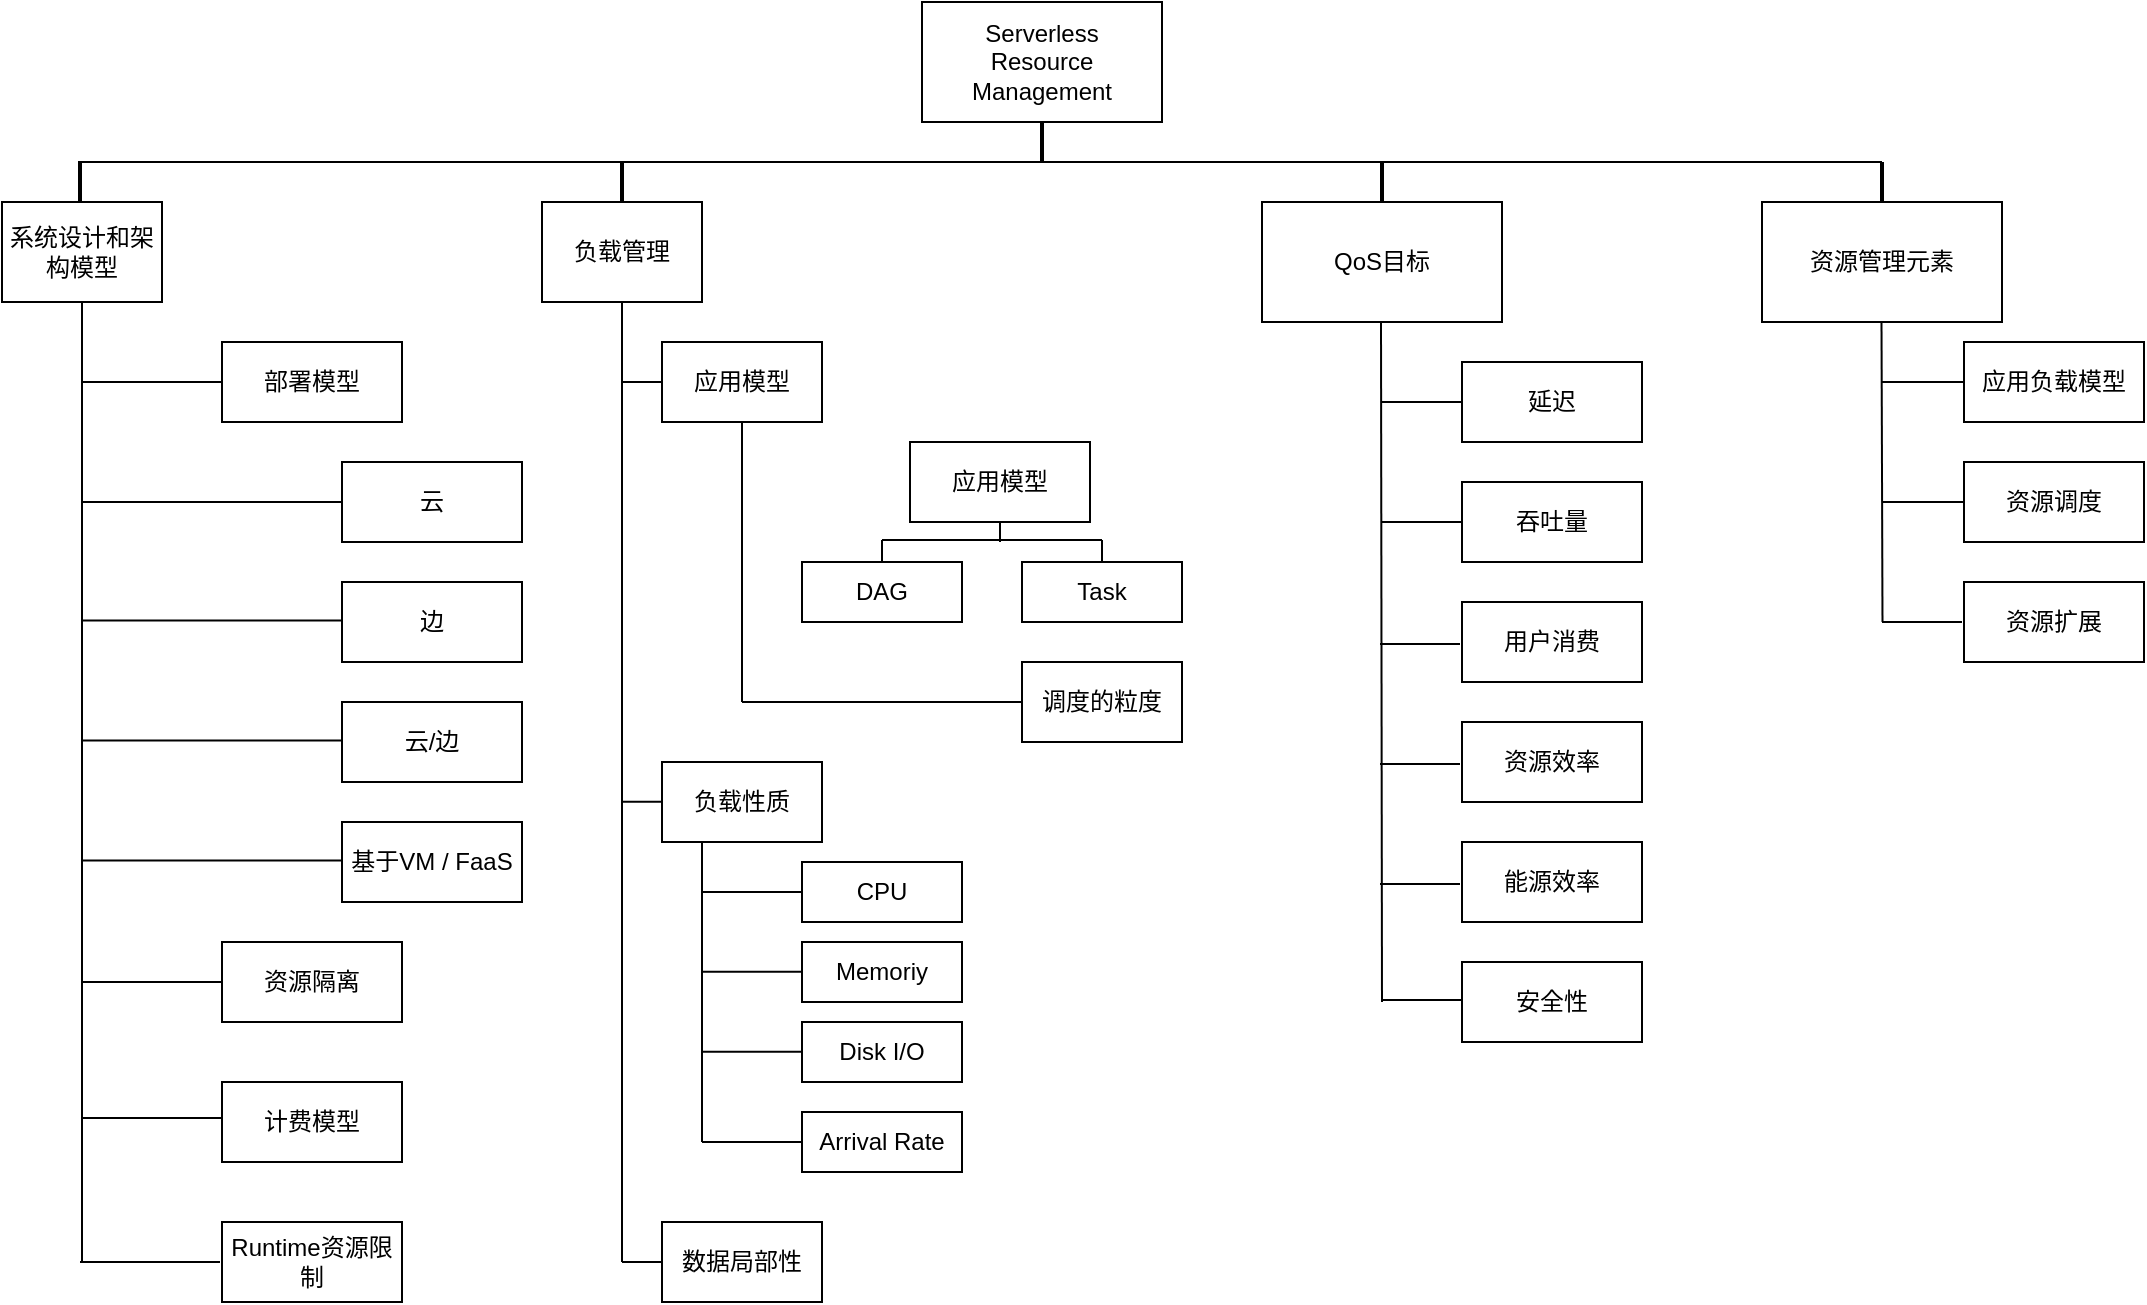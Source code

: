 <mxfile version="21.0.6" type="github" pages="6">
  <diagram id="237nUi8adW-Wz0Dd_PG6" name="第 1 页">
    <mxGraphModel dx="2261" dy="764" grid="1" gridSize="10" guides="1" tooltips="1" connect="1" arrows="1" fold="1" page="1" pageScale="1" pageWidth="827" pageHeight="1169" math="0" shadow="0">
      <root>
        <mxCell id="0" />
        <mxCell id="1" parent="0" />
        <mxCell id="MYEUlOmizWU3UoJsxoME-9" style="edgeStyle=orthogonalEdgeStyle;rounded=0;orthogonalLoop=1;jettySize=auto;html=1;exitX=0.5;exitY=1;exitDx=0;exitDy=0;" parent="1" source="MYEUlOmizWU3UoJsxoME-2" edge="1">
          <mxGeometry relative="1" as="geometry">
            <mxPoint x="390.0" y="660.0" as="targetPoint" />
          </mxGeometry>
        </mxCell>
        <mxCell id="MYEUlOmizWU3UoJsxoME-2" value="Serverless&lt;br&gt;Resource&lt;br&gt;Management" style="rounded=0;whiteSpace=wrap;html=1;" parent="1" vertex="1">
          <mxGeometry x="330" y="610" width="120" height="60" as="geometry" />
        </mxCell>
        <mxCell id="MYEUlOmizWU3UoJsxoME-25" style="edgeStyle=orthogonalEdgeStyle;rounded=0;orthogonalLoop=1;jettySize=auto;html=1;entryX=0;entryY=0.5;entryDx=0;entryDy=0;strokeWidth=1;endArrow=none;endFill=0;" parent="1" source="MYEUlOmizWU3UoJsxoME-3" target="MYEUlOmizWU3UoJsxoME-17" edge="1">
          <mxGeometry relative="1" as="geometry">
            <Array as="points">
              <mxPoint x="-90" y="800" />
            </Array>
          </mxGeometry>
        </mxCell>
        <mxCell id="MYEUlOmizWU3UoJsxoME-3" value="系统设计和架构模型" style="rounded=0;whiteSpace=wrap;html=1;" parent="1" vertex="1">
          <mxGeometry x="-130" y="710" width="80" height="50" as="geometry" />
        </mxCell>
        <mxCell id="MYEUlOmizWU3UoJsxoME-4" value="负载管理" style="rounded=0;whiteSpace=wrap;html=1;" parent="1" vertex="1">
          <mxGeometry x="140" y="710" width="80" height="50" as="geometry" />
        </mxCell>
        <mxCell id="MYEUlOmizWU3UoJsxoME-5" value="QoS目标" style="rounded=0;whiteSpace=wrap;html=1;" parent="1" vertex="1">
          <mxGeometry x="500" y="710" width="120" height="60" as="geometry" />
        </mxCell>
        <mxCell id="MYEUlOmizWU3UoJsxoME-6" value="资源管理元素" style="rounded=0;whiteSpace=wrap;html=1;" parent="1" vertex="1">
          <mxGeometry x="750" y="710" width="120" height="60" as="geometry" />
        </mxCell>
        <mxCell id="MYEUlOmizWU3UoJsxoME-7" value="" style="endArrow=none;html=1;rounded=0;" parent="1" edge="1">
          <mxGeometry width="50" height="50" relative="1" as="geometry">
            <mxPoint x="-92" y="690" as="sourcePoint" />
            <mxPoint x="810" y="690" as="targetPoint" />
          </mxGeometry>
        </mxCell>
        <mxCell id="MYEUlOmizWU3UoJsxoME-12" value="" style="endArrow=none;html=1;rounded=0;exitX=0.5;exitY=1;exitDx=0;exitDy=0;strokeWidth=2;" parent="1" source="MYEUlOmizWU3UoJsxoME-2" edge="1">
          <mxGeometry width="50" height="50" relative="1" as="geometry">
            <mxPoint x="390" y="500" as="sourcePoint" />
            <mxPoint x="390" y="690" as="targetPoint" />
          </mxGeometry>
        </mxCell>
        <mxCell id="MYEUlOmizWU3UoJsxoME-13" value="" style="endArrow=none;html=1;rounded=0;strokeWidth=2;entryX=0.5;entryY=0;entryDx=0;entryDy=0;" parent="1" edge="1">
          <mxGeometry width="50" height="50" relative="1" as="geometry">
            <mxPoint x="-91" y="690" as="sourcePoint" />
            <mxPoint x="-91" y="710.0" as="targetPoint" />
          </mxGeometry>
        </mxCell>
        <mxCell id="MYEUlOmizWU3UoJsxoME-14" value="" style="endArrow=none;html=1;rounded=0;strokeWidth=2;entryX=0.5;entryY=0;entryDx=0;entryDy=0;" parent="1" target="MYEUlOmizWU3UoJsxoME-4" edge="1">
          <mxGeometry width="50" height="50" relative="1" as="geometry">
            <mxPoint x="180" y="690" as="sourcePoint" />
            <mxPoint x="-79" y="720.0" as="targetPoint" />
          </mxGeometry>
        </mxCell>
        <mxCell id="MYEUlOmizWU3UoJsxoME-15" value="" style="endArrow=none;html=1;rounded=0;strokeWidth=2;entryX=0.5;entryY=0;entryDx=0;entryDy=0;" parent="1" target="MYEUlOmizWU3UoJsxoME-5" edge="1">
          <mxGeometry width="50" height="50" relative="1" as="geometry">
            <mxPoint x="560" y="690" as="sourcePoint" />
            <mxPoint x="190.0" y="720.0" as="targetPoint" />
          </mxGeometry>
        </mxCell>
        <mxCell id="MYEUlOmizWU3UoJsxoME-16" value="" style="endArrow=none;html=1;rounded=0;strokeWidth=2;entryX=0.5;entryY=0;entryDx=0;entryDy=0;" parent="1" target="MYEUlOmizWU3UoJsxoME-6" edge="1">
          <mxGeometry width="50" height="50" relative="1" as="geometry">
            <mxPoint x="810" y="690" as="sourcePoint" />
            <mxPoint x="630.0" y="720.0" as="targetPoint" />
          </mxGeometry>
        </mxCell>
        <mxCell id="MYEUlOmizWU3UoJsxoME-17" value="部署模型" style="rounded=0;whiteSpace=wrap;html=1;" parent="1" vertex="1">
          <mxGeometry x="-20" y="780" width="90" height="40" as="geometry" />
        </mxCell>
        <mxCell id="MYEUlOmizWU3UoJsxoME-18" value="云" style="rounded=0;whiteSpace=wrap;html=1;" parent="1" vertex="1">
          <mxGeometry x="40" y="840" width="90" height="40" as="geometry" />
        </mxCell>
        <mxCell id="MYEUlOmizWU3UoJsxoME-19" value="边" style="rounded=0;whiteSpace=wrap;html=1;" parent="1" vertex="1">
          <mxGeometry x="40" y="900" width="90" height="40" as="geometry" />
        </mxCell>
        <mxCell id="MYEUlOmizWU3UoJsxoME-20" value="云/边" style="rounded=0;whiteSpace=wrap;html=1;" parent="1" vertex="1">
          <mxGeometry x="40" y="960" width="90" height="40" as="geometry" />
        </mxCell>
        <mxCell id="MYEUlOmizWU3UoJsxoME-21" value="基于VM / FaaS" style="rounded=0;whiteSpace=wrap;html=1;" parent="1" vertex="1">
          <mxGeometry x="40" y="1020" width="90" height="40" as="geometry" />
        </mxCell>
        <mxCell id="MYEUlOmizWU3UoJsxoME-22" value="资源隔离" style="rounded=0;whiteSpace=wrap;html=1;" parent="1" vertex="1">
          <mxGeometry x="-20" y="1080" width="90" height="40" as="geometry" />
        </mxCell>
        <mxCell id="MYEUlOmizWU3UoJsxoME-23" value="计费模型" style="rounded=0;whiteSpace=wrap;html=1;" parent="1" vertex="1">
          <mxGeometry x="-20" y="1150" width="90" height="40" as="geometry" />
        </mxCell>
        <mxCell id="MYEUlOmizWU3UoJsxoME-24" value="Runtime资源限制" style="rounded=0;whiteSpace=wrap;html=1;" parent="1" vertex="1">
          <mxGeometry x="-20" y="1220" width="90" height="40" as="geometry" />
        </mxCell>
        <mxCell id="MYEUlOmizWU3UoJsxoME-27" value="" style="endArrow=none;html=1;rounded=0;strokeWidth=1;" parent="1" edge="1">
          <mxGeometry width="50" height="50" relative="1" as="geometry">
            <mxPoint x="-90" y="800" as="sourcePoint" />
            <mxPoint x="-90" y="1240" as="targetPoint" />
          </mxGeometry>
        </mxCell>
        <mxCell id="MYEUlOmizWU3UoJsxoME-28" value="" style="endArrow=none;html=1;rounded=0;strokeWidth=1;entryX=0;entryY=0.5;entryDx=0;entryDy=0;" parent="1" target="MYEUlOmizWU3UoJsxoME-18" edge="1">
          <mxGeometry width="50" height="50" relative="1" as="geometry">
            <mxPoint x="-90" y="860" as="sourcePoint" />
            <mxPoint x="440" y="620" as="targetPoint" />
          </mxGeometry>
        </mxCell>
        <mxCell id="MYEUlOmizWU3UoJsxoME-29" value="" style="endArrow=none;html=1;rounded=0;strokeWidth=1;entryX=0;entryY=0.5;entryDx=0;entryDy=0;" parent="1" edge="1">
          <mxGeometry width="50" height="50" relative="1" as="geometry">
            <mxPoint x="-90" y="919.29" as="sourcePoint" />
            <mxPoint x="40.0" y="919.29" as="targetPoint" />
          </mxGeometry>
        </mxCell>
        <mxCell id="MYEUlOmizWU3UoJsxoME-30" value="" style="endArrow=none;html=1;rounded=0;strokeWidth=1;entryX=0;entryY=0.5;entryDx=0;entryDy=0;" parent="1" edge="1">
          <mxGeometry width="50" height="50" relative="1" as="geometry">
            <mxPoint x="-90" y="979.29" as="sourcePoint" />
            <mxPoint x="40.0" y="979.29" as="targetPoint" />
          </mxGeometry>
        </mxCell>
        <mxCell id="MYEUlOmizWU3UoJsxoME-31" value="" style="endArrow=none;html=1;rounded=0;strokeWidth=1;entryX=0;entryY=0.5;entryDx=0;entryDy=0;" parent="1" edge="1">
          <mxGeometry width="50" height="50" relative="1" as="geometry">
            <mxPoint x="-90" y="1039.29" as="sourcePoint" />
            <mxPoint x="40.0" y="1039.29" as="targetPoint" />
          </mxGeometry>
        </mxCell>
        <mxCell id="MYEUlOmizWU3UoJsxoME-32" value="" style="endArrow=none;html=1;rounded=0;strokeWidth=1;entryX=0;entryY=0.5;entryDx=0;entryDy=0;" parent="1" target="MYEUlOmizWU3UoJsxoME-22" edge="1">
          <mxGeometry width="50" height="50" relative="1" as="geometry">
            <mxPoint x="-90" y="1100" as="sourcePoint" />
            <mxPoint x="440" y="800" as="targetPoint" />
          </mxGeometry>
        </mxCell>
        <mxCell id="MYEUlOmizWU3UoJsxoME-33" value="" style="endArrow=none;html=1;rounded=0;strokeWidth=1;entryX=0;entryY=0.5;entryDx=0;entryDy=0;" parent="1" edge="1">
          <mxGeometry width="50" height="50" relative="1" as="geometry">
            <mxPoint x="-90" y="1168" as="sourcePoint" />
            <mxPoint x="-20" y="1168" as="targetPoint" />
          </mxGeometry>
        </mxCell>
        <mxCell id="MYEUlOmizWU3UoJsxoME-34" value="" style="endArrow=none;html=1;rounded=0;strokeWidth=1;entryX=0;entryY=0.5;entryDx=0;entryDy=0;" parent="1" edge="1">
          <mxGeometry width="50" height="50" relative="1" as="geometry">
            <mxPoint x="-91" y="1240" as="sourcePoint" />
            <mxPoint x="-21" y="1240" as="targetPoint" />
          </mxGeometry>
        </mxCell>
        <mxCell id="MYEUlOmizWU3UoJsxoME-35" value="应用模型" style="rounded=0;whiteSpace=wrap;html=1;" parent="1" vertex="1">
          <mxGeometry x="200" y="780" width="80" height="40" as="geometry" />
        </mxCell>
        <mxCell id="MYEUlOmizWU3UoJsxoME-36" value="应用模型" style="rounded=0;whiteSpace=wrap;html=1;" parent="1" vertex="1">
          <mxGeometry x="324" y="830" width="90" height="40" as="geometry" />
        </mxCell>
        <mxCell id="MYEUlOmizWU3UoJsxoME-37" value="DAG" style="rounded=0;whiteSpace=wrap;html=1;" parent="1" vertex="1">
          <mxGeometry x="270" y="890" width="80" height="30" as="geometry" />
        </mxCell>
        <mxCell id="MYEUlOmizWU3UoJsxoME-38" value="Task" style="rounded=0;whiteSpace=wrap;html=1;" parent="1" vertex="1">
          <mxGeometry x="380" y="890" width="80" height="30" as="geometry" />
        </mxCell>
        <mxCell id="MYEUlOmizWU3UoJsxoME-39" value="调度的粒度" style="rounded=0;whiteSpace=wrap;html=1;" parent="1" vertex="1">
          <mxGeometry x="380" y="940" width="80" height="40" as="geometry" />
        </mxCell>
        <mxCell id="MYEUlOmizWU3UoJsxoME-40" value="" style="endArrow=none;html=1;rounded=0;strokeWidth=1;" parent="1" edge="1">
          <mxGeometry width="50" height="50" relative="1" as="geometry">
            <mxPoint x="310" y="879" as="sourcePoint" />
            <mxPoint x="420" y="879" as="targetPoint" />
          </mxGeometry>
        </mxCell>
        <mxCell id="MYEUlOmizWU3UoJsxoME-41" value="" style="endArrow=none;html=1;rounded=0;strokeWidth=1;exitX=0.5;exitY=1;exitDx=0;exitDy=0;" parent="1" source="MYEUlOmizWU3UoJsxoME-36" edge="1">
          <mxGeometry width="50" height="50" relative="1" as="geometry">
            <mxPoint x="390" y="670" as="sourcePoint" />
            <mxPoint x="369" y="880" as="targetPoint" />
          </mxGeometry>
        </mxCell>
        <mxCell id="MYEUlOmizWU3UoJsxoME-42" value="" style="endArrow=none;html=1;rounded=0;strokeWidth=1;" parent="1" edge="1">
          <mxGeometry width="50" height="50" relative="1" as="geometry">
            <mxPoint x="310" y="879" as="sourcePoint" />
            <mxPoint x="310" y="890" as="targetPoint" />
            <Array as="points">
              <mxPoint x="310" y="879" />
            </Array>
          </mxGeometry>
        </mxCell>
        <mxCell id="MYEUlOmizWU3UoJsxoME-43" value="" style="endArrow=none;html=1;rounded=0;strokeWidth=1;entryX=0.5;entryY=0;entryDx=0;entryDy=0;" parent="1" target="MYEUlOmizWU3UoJsxoME-38" edge="1">
          <mxGeometry width="50" height="50" relative="1" as="geometry">
            <mxPoint x="420" y="879" as="sourcePoint" />
            <mxPoint x="420" y="889" as="targetPoint" />
          </mxGeometry>
        </mxCell>
        <mxCell id="MYEUlOmizWU3UoJsxoME-44" value="" style="endArrow=none;html=1;rounded=0;strokeWidth=1;exitX=0.5;exitY=1;exitDx=0;exitDy=0;" parent="1" source="MYEUlOmizWU3UoJsxoME-4" edge="1">
          <mxGeometry width="50" height="50" relative="1" as="geometry">
            <mxPoint x="390" y="670" as="sourcePoint" />
            <mxPoint x="180" y="1240" as="targetPoint" />
          </mxGeometry>
        </mxCell>
        <mxCell id="MYEUlOmizWU3UoJsxoME-45" value="" style="endArrow=none;html=1;rounded=0;strokeWidth=1;entryX=0;entryY=0.5;entryDx=0;entryDy=0;" parent="1" target="MYEUlOmizWU3UoJsxoME-35" edge="1">
          <mxGeometry width="50" height="50" relative="1" as="geometry">
            <mxPoint x="180" y="800" as="sourcePoint" />
            <mxPoint x="440" y="620" as="targetPoint" />
          </mxGeometry>
        </mxCell>
        <mxCell id="MYEUlOmizWU3UoJsxoME-46" value="" style="endArrow=none;html=1;rounded=0;strokeWidth=1;exitX=0.5;exitY=1;exitDx=0;exitDy=0;" parent="1" source="MYEUlOmizWU3UoJsxoME-35" edge="1">
          <mxGeometry width="50" height="50" relative="1" as="geometry">
            <mxPoint x="390" y="670" as="sourcePoint" />
            <mxPoint x="240" y="960" as="targetPoint" />
            <Array as="points">
              <mxPoint x="240" y="920" />
            </Array>
          </mxGeometry>
        </mxCell>
        <mxCell id="MYEUlOmizWU3UoJsxoME-47" value="" style="endArrow=none;html=1;rounded=0;strokeWidth=1;entryX=0;entryY=0.5;entryDx=0;entryDy=0;" parent="1" target="MYEUlOmizWU3UoJsxoME-39" edge="1">
          <mxGeometry width="50" height="50" relative="1" as="geometry">
            <mxPoint x="240" y="960" as="sourcePoint" />
            <mxPoint x="440" y="620" as="targetPoint" />
            <Array as="points" />
          </mxGeometry>
        </mxCell>
        <mxCell id="MYEUlOmizWU3UoJsxoME-49" value="负载性质" style="rounded=0;whiteSpace=wrap;html=1;" parent="1" vertex="1">
          <mxGeometry x="200" y="990" width="80" height="40" as="geometry" />
        </mxCell>
        <mxCell id="MYEUlOmizWU3UoJsxoME-50" value="" style="endArrow=none;html=1;rounded=0;strokeWidth=1;entryX=0;entryY=0.5;entryDx=0;entryDy=0;" parent="1" edge="1">
          <mxGeometry width="50" height="50" relative="1" as="geometry">
            <mxPoint x="180" y="1009.89" as="sourcePoint" />
            <mxPoint x="200" y="1009.89" as="targetPoint" />
          </mxGeometry>
        </mxCell>
        <mxCell id="MYEUlOmizWU3UoJsxoME-51" value="CPU" style="rounded=0;whiteSpace=wrap;html=1;" parent="1" vertex="1">
          <mxGeometry x="270" y="1040" width="80" height="30" as="geometry" />
        </mxCell>
        <mxCell id="MYEUlOmizWU3UoJsxoME-52" value="Memoriy" style="rounded=0;whiteSpace=wrap;html=1;" parent="1" vertex="1">
          <mxGeometry x="270" y="1080" width="80" height="30" as="geometry" />
        </mxCell>
        <mxCell id="MYEUlOmizWU3UoJsxoME-53" value="Disk I/O" style="rounded=0;whiteSpace=wrap;html=1;" parent="1" vertex="1">
          <mxGeometry x="270" y="1120" width="80" height="30" as="geometry" />
        </mxCell>
        <mxCell id="MYEUlOmizWU3UoJsxoME-54" value="Arrival Rate" style="rounded=0;whiteSpace=wrap;html=1;" parent="1" vertex="1">
          <mxGeometry x="270" y="1165" width="80" height="30" as="geometry" />
        </mxCell>
        <mxCell id="MYEUlOmizWU3UoJsxoME-55" value="" style="endArrow=none;html=1;rounded=0;strokeWidth=1;exitX=0.25;exitY=1;exitDx=0;exitDy=0;" parent="1" source="MYEUlOmizWU3UoJsxoME-49" edge="1">
          <mxGeometry width="50" height="50" relative="1" as="geometry">
            <mxPoint x="280" y="760" as="sourcePoint" />
            <mxPoint x="220" y="1180" as="targetPoint" />
          </mxGeometry>
        </mxCell>
        <mxCell id="MYEUlOmizWU3UoJsxoME-56" value="" style="endArrow=none;html=1;rounded=0;strokeWidth=1;entryX=0;entryY=0.5;entryDx=0;entryDy=0;" parent="1" target="MYEUlOmizWU3UoJsxoME-51" edge="1">
          <mxGeometry width="50" height="50" relative="1" as="geometry">
            <mxPoint x="220" y="1055" as="sourcePoint" />
            <mxPoint x="330" y="860" as="targetPoint" />
          </mxGeometry>
        </mxCell>
        <mxCell id="MYEUlOmizWU3UoJsxoME-57" value="" style="endArrow=none;html=1;rounded=0;strokeWidth=1;entryX=0;entryY=0.5;entryDx=0;entryDy=0;" parent="1" edge="1">
          <mxGeometry width="50" height="50" relative="1" as="geometry">
            <mxPoint x="220" y="1094.89" as="sourcePoint" />
            <mxPoint x="270" y="1094.89" as="targetPoint" />
          </mxGeometry>
        </mxCell>
        <mxCell id="MYEUlOmizWU3UoJsxoME-58" value="" style="endArrow=none;html=1;rounded=0;strokeWidth=1;entryX=0;entryY=0.5;entryDx=0;entryDy=0;" parent="1" edge="1">
          <mxGeometry width="50" height="50" relative="1" as="geometry">
            <mxPoint x="220" y="1134.89" as="sourcePoint" />
            <mxPoint x="270" y="1134.89" as="targetPoint" />
          </mxGeometry>
        </mxCell>
        <mxCell id="MYEUlOmizWU3UoJsxoME-59" value="" style="endArrow=none;html=1;rounded=0;strokeWidth=1;entryX=0;entryY=0.5;entryDx=0;entryDy=0;" parent="1" target="MYEUlOmizWU3UoJsxoME-54" edge="1">
          <mxGeometry width="50" height="50" relative="1" as="geometry">
            <mxPoint x="220" y="1180" as="sourcePoint" />
            <mxPoint x="270" y="1174.89" as="targetPoint" />
            <Array as="points">
              <mxPoint x="250" y="1180" />
            </Array>
          </mxGeometry>
        </mxCell>
        <mxCell id="MYEUlOmizWU3UoJsxoME-60" value="数据局部性" style="rounded=0;whiteSpace=wrap;html=1;" parent="1" vertex="1">
          <mxGeometry x="200" y="1220" width="80" height="40" as="geometry" />
        </mxCell>
        <mxCell id="MYEUlOmizWU3UoJsxoME-61" value="" style="endArrow=none;html=1;rounded=0;strokeWidth=1;entryX=0;entryY=0.5;entryDx=0;entryDy=0;" parent="1" target="MYEUlOmizWU3UoJsxoME-60" edge="1">
          <mxGeometry width="50" height="50" relative="1" as="geometry">
            <mxPoint x="180" y="1240" as="sourcePoint" />
            <mxPoint x="210" y="1019.89" as="targetPoint" />
          </mxGeometry>
        </mxCell>
        <mxCell id="MYEUlOmizWU3UoJsxoME-62" value="" style="endArrow=none;html=1;rounded=0;strokeWidth=1;exitX=0.5;exitY=1;exitDx=0;exitDy=0;" parent="1" edge="1">
          <mxGeometry width="50" height="50" relative="1" as="geometry">
            <mxPoint x="559.5" y="770" as="sourcePoint" />
            <mxPoint x="560" y="1110" as="targetPoint" />
          </mxGeometry>
        </mxCell>
        <mxCell id="MYEUlOmizWU3UoJsxoME-63" value="延迟" style="rounded=0;whiteSpace=wrap;html=1;" parent="1" vertex="1">
          <mxGeometry x="600" y="790" width="90" height="40" as="geometry" />
        </mxCell>
        <mxCell id="MYEUlOmizWU3UoJsxoME-64" value="吞吐量" style="rounded=0;whiteSpace=wrap;html=1;" parent="1" vertex="1">
          <mxGeometry x="600" y="850" width="90" height="40" as="geometry" />
        </mxCell>
        <mxCell id="MYEUlOmizWU3UoJsxoME-65" value="用户消费" style="rounded=0;whiteSpace=wrap;html=1;" parent="1" vertex="1">
          <mxGeometry x="600" y="910" width="90" height="40" as="geometry" />
        </mxCell>
        <mxCell id="MYEUlOmizWU3UoJsxoME-66" value="资源效率" style="rounded=0;whiteSpace=wrap;html=1;" parent="1" vertex="1">
          <mxGeometry x="600" y="970" width="90" height="40" as="geometry" />
        </mxCell>
        <mxCell id="MYEUlOmizWU3UoJsxoME-67" value="能源效率" style="rounded=0;whiteSpace=wrap;html=1;" parent="1" vertex="1">
          <mxGeometry x="600" y="1030" width="90" height="40" as="geometry" />
        </mxCell>
        <mxCell id="MYEUlOmizWU3UoJsxoME-68" value="安全性" style="rounded=0;whiteSpace=wrap;html=1;" parent="1" vertex="1">
          <mxGeometry x="600" y="1090" width="90" height="40" as="geometry" />
        </mxCell>
        <mxCell id="MYEUlOmizWU3UoJsxoME-70" value="" style="endArrow=none;html=1;rounded=0;strokeWidth=1;entryX=0;entryY=0.5;entryDx=0;entryDy=0;" parent="1" target="MYEUlOmizWU3UoJsxoME-63" edge="1">
          <mxGeometry width="50" height="50" relative="1" as="geometry">
            <mxPoint x="560" y="810" as="sourcePoint" />
            <mxPoint x="390" y="930" as="targetPoint" />
          </mxGeometry>
        </mxCell>
        <mxCell id="MYEUlOmizWU3UoJsxoME-71" value="" style="endArrow=none;html=1;rounded=0;strokeWidth=1;entryX=0;entryY=0.5;entryDx=0;entryDy=0;" parent="1" target="MYEUlOmizWU3UoJsxoME-64" edge="1">
          <mxGeometry width="50" height="50" relative="1" as="geometry">
            <mxPoint x="560" y="870" as="sourcePoint" />
            <mxPoint x="610" y="820" as="targetPoint" />
          </mxGeometry>
        </mxCell>
        <mxCell id="MYEUlOmizWU3UoJsxoME-72" value="" style="endArrow=none;html=1;rounded=0;strokeWidth=1;entryX=0;entryY=0.5;entryDx=0;entryDy=0;" parent="1" edge="1">
          <mxGeometry width="50" height="50" relative="1" as="geometry">
            <mxPoint x="559" y="931" as="sourcePoint" />
            <mxPoint x="599" y="931" as="targetPoint" />
          </mxGeometry>
        </mxCell>
        <mxCell id="MYEUlOmizWU3UoJsxoME-73" value="" style="endArrow=none;html=1;rounded=0;strokeWidth=1;entryX=0;entryY=0.5;entryDx=0;entryDy=0;" parent="1" edge="1">
          <mxGeometry width="50" height="50" relative="1" as="geometry">
            <mxPoint x="559" y="991" as="sourcePoint" />
            <mxPoint x="599" y="991" as="targetPoint" />
          </mxGeometry>
        </mxCell>
        <mxCell id="MYEUlOmizWU3UoJsxoME-74" value="" style="endArrow=none;html=1;rounded=0;strokeWidth=1;entryX=0;entryY=0.5;entryDx=0;entryDy=0;" parent="1" edge="1">
          <mxGeometry width="50" height="50" relative="1" as="geometry">
            <mxPoint x="559" y="1051" as="sourcePoint" />
            <mxPoint x="599" y="1051" as="targetPoint" />
          </mxGeometry>
        </mxCell>
        <mxCell id="MYEUlOmizWU3UoJsxoME-75" value="" style="endArrow=none;html=1;rounded=0;strokeWidth=1;entryX=0;entryY=0.5;entryDx=0;entryDy=0;" parent="1" edge="1">
          <mxGeometry width="50" height="50" relative="1" as="geometry">
            <mxPoint x="560" y="1109" as="sourcePoint" />
            <mxPoint x="600" y="1109" as="targetPoint" />
          </mxGeometry>
        </mxCell>
        <mxCell id="MYEUlOmizWU3UoJsxoME-77" value="应用负载模型" style="rounded=0;whiteSpace=wrap;html=1;" parent="1" vertex="1">
          <mxGeometry x="851" y="780" width="90" height="40" as="geometry" />
        </mxCell>
        <mxCell id="MYEUlOmizWU3UoJsxoME-78" value="资源调度" style="rounded=0;whiteSpace=wrap;html=1;" parent="1" vertex="1">
          <mxGeometry x="851" y="840" width="90" height="40" as="geometry" />
        </mxCell>
        <mxCell id="MYEUlOmizWU3UoJsxoME-79" value="资源扩展" style="rounded=0;whiteSpace=wrap;html=1;" parent="1" vertex="1">
          <mxGeometry x="851" y="900" width="90" height="40" as="geometry" />
        </mxCell>
        <mxCell id="MYEUlOmizWU3UoJsxoME-80" value="" style="endArrow=none;html=1;rounded=0;strokeWidth=1;entryX=0;entryY=0.5;entryDx=0;entryDy=0;" parent="1" target="MYEUlOmizWU3UoJsxoME-77" edge="1">
          <mxGeometry width="50" height="50" relative="1" as="geometry">
            <mxPoint x="810" y="800" as="sourcePoint" />
            <mxPoint x="641" y="920" as="targetPoint" />
          </mxGeometry>
        </mxCell>
        <mxCell id="MYEUlOmizWU3UoJsxoME-81" value="" style="endArrow=none;html=1;rounded=0;strokeWidth=1;entryX=0;entryY=0.5;entryDx=0;entryDy=0;" parent="1" target="MYEUlOmizWU3UoJsxoME-78" edge="1">
          <mxGeometry width="50" height="50" relative="1" as="geometry">
            <mxPoint x="810" y="860" as="sourcePoint" />
            <mxPoint x="861" y="810" as="targetPoint" />
          </mxGeometry>
        </mxCell>
        <mxCell id="MYEUlOmizWU3UoJsxoME-82" value="" style="endArrow=none;html=1;rounded=0;strokeWidth=1;" parent="1" edge="1">
          <mxGeometry width="50" height="50" relative="1" as="geometry">
            <mxPoint x="810" y="920" as="sourcePoint" />
            <mxPoint x="850" y="920" as="targetPoint" />
          </mxGeometry>
        </mxCell>
        <mxCell id="MYEUlOmizWU3UoJsxoME-83" value="" style="endArrow=none;html=1;rounded=0;strokeWidth=1;exitX=0.5;exitY=1;exitDx=0;exitDy=0;" parent="1" edge="1">
          <mxGeometry width="50" height="50" relative="1" as="geometry">
            <mxPoint x="809.75" y="770" as="sourcePoint" />
            <mxPoint x="810.25" y="920" as="targetPoint" />
          </mxGeometry>
        </mxCell>
      </root>
    </mxGraphModel>
  </diagram>
  <diagram name="Page-1" id="FEYqEAj2nyRrMUgpwWxD">
    <mxGraphModel dx="1434" dy="764" grid="1" gridSize="10" guides="1" tooltips="1" connect="1" arrows="1" fold="1" page="1" pageScale="1" pageWidth="827" pageHeight="1169" math="0" shadow="0">
      <root>
        <mxCell id="0" />
        <mxCell id="1" parent="0" />
        <mxCell id="oJGpAC8QhAhpul6vFdml-3" value="" style="edgeStyle=orthogonalEdgeStyle;rounded=0;orthogonalLoop=1;jettySize=auto;html=1;dashed=1;" parent="1" source="oJGpAC8QhAhpul6vFdml-1" target="oJGpAC8QhAhpul6vFdml-2" edge="1">
          <mxGeometry relative="1" as="geometry" />
        </mxCell>
        <mxCell id="oJGpAC8QhAhpul6vFdml-1" value="Prometheus" style="text;html=1;strokeColor=none;fillColor=none;align=center;verticalAlign=middle;whiteSpace=wrap;rounded=0;" parent="1" vertex="1">
          <mxGeometry x="354" y="30" width="60" height="30" as="geometry" />
        </mxCell>
        <mxCell id="oJGpAC8QhAhpul6vFdml-2" value="数据源" style="ellipse;whiteSpace=wrap;html=1;sketch=1;" parent="1" vertex="1">
          <mxGeometry x="324" y="100" width="120" height="60" as="geometry" />
        </mxCell>
        <mxCell id="oJGpAC8QhAhpul6vFdml-4" value="" style="rounded=0;whiteSpace=wrap;html=1;sketch=1;fillColor=#FFFFFF;strokeColor=#82b366;" parent="1" vertex="1">
          <mxGeometry x="134" y="200" width="500" height="130" as="geometry" />
        </mxCell>
        <mxCell id="oJGpAC8QhAhpul6vFdml-6" value="按pod分类" style="rounded=0;whiteSpace=wrap;html=1;sketch=1;fillColor=#ffe6cc;strokeColor=#d79b00;" parent="1" vertex="1">
          <mxGeometry x="160" y="240" width="120" height="60" as="geometry" />
        </mxCell>
        <mxCell id="oJGpAC8QhAhpul6vFdml-8" value="数据补全" style="rounded=0;whiteSpace=wrap;html=1;sketch=1;fillColor=#ffe6cc;strokeColor=#d79b00;" parent="1" vertex="1">
          <mxGeometry x="324" y="240" width="120" height="60" as="geometry" />
        </mxCell>
        <mxCell id="oJGpAC8QhAhpul6vFdml-9" value="指标筛选" style="rounded=0;whiteSpace=wrap;html=1;sketch=1;fillColor=#ffe6cc;strokeColor=#d79b00;" parent="1" vertex="1">
          <mxGeometry x="490" y="240" width="120" height="60" as="geometry" />
        </mxCell>
        <mxCell id="oJGpAC8QhAhpul6vFdml-10" value="" style="endArrow=classic;html=1;rounded=0;exitX=0.5;exitY=1;exitDx=0;exitDy=0;entryX=0.5;entryY=0;entryDx=0;entryDy=0;" parent="1" source="oJGpAC8QhAhpul6vFdml-2" target="oJGpAC8QhAhpul6vFdml-8" edge="1">
          <mxGeometry relative="1" as="geometry">
            <mxPoint x="354" y="170" as="sourcePoint" />
            <mxPoint x="454" y="170" as="targetPoint" />
          </mxGeometry>
        </mxCell>
        <mxCell id="oJGpAC8QhAhpul6vFdml-11" value="数据预处理" style="edgeLabel;resizable=0;html=1;align=center;verticalAlign=middle;sketch=1;fillColor=#FFFFFF;" parent="oJGpAC8QhAhpul6vFdml-10" connectable="0" vertex="1">
          <mxGeometry relative="1" as="geometry" />
        </mxCell>
        <mxCell id="oJGpAC8QhAhpul6vFdml-12" value="" style="endArrow=none;html=1;rounded=0;entryX=0.5;entryY=1;entryDx=0;entryDy=0;" parent="1" target="oJGpAC8QhAhpul6vFdml-8" edge="1">
          <mxGeometry width="50" height="50" relative="1" as="geometry">
            <mxPoint x="384" y="360" as="sourcePoint" />
            <mxPoint x="470" y="330" as="targetPoint" />
          </mxGeometry>
        </mxCell>
        <mxCell id="oJGpAC8QhAhpul6vFdml-13" value="数据分类" style="text;html=1;strokeColor=none;fillColor=none;align=center;verticalAlign=middle;whiteSpace=wrap;rounded=0;sketch=1;" parent="1" vertex="1">
          <mxGeometry x="354" y="353" width="60" height="30" as="geometry" />
        </mxCell>
        <mxCell id="oJGpAC8QhAhpul6vFdml-23" value="" style="edgeStyle=elbowEdgeStyle;elbow=vertical;endArrow=classic;html=1;rounded=0;exitX=0.5;exitY=1;exitDx=0;exitDy=0;" parent="1" source="oJGpAC8QhAhpul6vFdml-13" edge="1">
          <mxGeometry width="50" height="50" relative="1" as="geometry">
            <mxPoint x="460" y="380" as="sourcePoint" />
            <mxPoint x="570" y="430" as="targetPoint" />
            <Array as="points">
              <mxPoint x="630" y="380" />
            </Array>
          </mxGeometry>
        </mxCell>
        <mxCell id="oJGpAC8QhAhpul6vFdml-24" value="资源数据" style="edgeLabel;html=1;align=center;verticalAlign=middle;resizable=0;points=[];" parent="oJGpAC8QhAhpul6vFdml-23" vertex="1" connectable="0">
          <mxGeometry x="0.144" y="1" relative="1" as="geometry">
            <mxPoint as="offset" />
          </mxGeometry>
        </mxCell>
        <mxCell id="oJGpAC8QhAhpul6vFdml-25" value="" style="edgeStyle=elbowEdgeStyle;elbow=vertical;endArrow=classic;html=1;rounded=0;exitX=0.5;exitY=1;exitDx=0;exitDy=0;" parent="1" source="oJGpAC8QhAhpul6vFdml-13" edge="1">
          <mxGeometry width="50" height="50" relative="1" as="geometry">
            <mxPoint x="160" y="380" as="sourcePoint" />
            <mxPoint x="210" y="430" as="targetPoint" />
            <Array as="points">
              <mxPoint x="280" y="380" />
              <mxPoint x="320" y="380" />
              <mxPoint x="230" y="380" />
              <mxPoint x="220" y="400" />
            </Array>
          </mxGeometry>
        </mxCell>
        <mxCell id="oJGpAC8QhAhpul6vFdml-26" value="时序数据" style="edgeLabel;html=1;align=center;verticalAlign=middle;resizable=0;points=[];" parent="oJGpAC8QhAhpul6vFdml-25" vertex="1" connectable="0">
          <mxGeometry x="0.144" y="1" relative="1" as="geometry">
            <mxPoint as="offset" />
          </mxGeometry>
        </mxCell>
        <mxCell id="oJGpAC8QhAhpul6vFdml-27" value="" style="ellipse;whiteSpace=wrap;html=1;sketch=1;fillColor=#f5f5f5;fontColor=#333333;strokeColor=#666666;dashed=1;" parent="1" vertex="1">
          <mxGeometry x="80" y="430" width="260" height="130" as="geometry" />
        </mxCell>
        <mxCell id="oJGpAC8QhAhpul6vFdml-48" value="" style="edgeStyle=orthogonalEdgeStyle;rounded=0;orthogonalLoop=1;jettySize=auto;html=1;" parent="1" source="oJGpAC8QhAhpul6vFdml-28" target="oJGpAC8QhAhpul6vFdml-47" edge="1">
          <mxGeometry relative="1" as="geometry" />
        </mxCell>
        <mxCell id="oJGpAC8QhAhpul6vFdml-28" value="" style="ellipse;whiteSpace=wrap;html=1;sketch=1;fillColor=#f5f5f5;dashed=1;fontColor=#333333;strokeColor=#666666;" parent="1" vertex="1">
          <mxGeometry x="444" y="430" width="254" height="130" as="geometry" />
        </mxCell>
        <mxCell id="oJGpAC8QhAhpul6vFdml-34" value="" style="edgeStyle=orthogonalEdgeStyle;rounded=0;orthogonalLoop=1;jettySize=auto;html=1;" parent="1" source="oJGpAC8QhAhpul6vFdml-29" target="oJGpAC8QhAhpul6vFdml-33" edge="1">
          <mxGeometry relative="1" as="geometry" />
        </mxCell>
        <mxCell id="oJGpAC8QhAhpul6vFdml-29" value="周期性pod" style="whiteSpace=wrap;html=1;aspect=fixed;sketch=1;fillColor=#fff2cc;strokeColor=#d6b656;" parent="1" vertex="1">
          <mxGeometry x="130" y="462.5" width="65" height="65" as="geometry" />
        </mxCell>
        <mxCell id="oJGpAC8QhAhpul6vFdml-30" value="非周期性&lt;br&gt;pod" style="whiteSpace=wrap;html=1;aspect=fixed;sketch=1;fillColor=#fff2cc;strokeColor=#d6b656;" parent="1" vertex="1">
          <mxGeometry x="230" y="462.5" width="65" height="65" as="geometry" />
        </mxCell>
        <mxCell id="oJGpAC8QhAhpul6vFdml-31" value="" style="endArrow=classic;startArrow=classic;html=1;rounded=0;exitX=0;exitY=0.5;exitDx=0;exitDy=0;" parent="1" source="oJGpAC8QhAhpul6vFdml-27" edge="1">
          <mxGeometry width="50" height="50" relative="1" as="geometry">
            <mxPoint x="110" y="320" as="sourcePoint" />
            <mxPoint x="160" y="270" as="targetPoint" />
            <Array as="points">
              <mxPoint x="50" y="495" />
              <mxPoint x="50" y="270" />
            </Array>
          </mxGeometry>
        </mxCell>
        <mxCell id="oJGpAC8QhAhpul6vFdml-36" value="" style="edgeStyle=orthogonalEdgeStyle;rounded=0;orthogonalLoop=1;jettySize=auto;html=1;" parent="1" source="oJGpAC8QhAhpul6vFdml-33" target="oJGpAC8QhAhpul6vFdml-35" edge="1">
          <mxGeometry relative="1" as="geometry" />
        </mxCell>
        <mxCell id="oJGpAC8QhAhpul6vFdml-33" value="提取特征" style="rhombus;whiteSpace=wrap;html=1;fillColor=#d5e8d4;strokeColor=#82b366;sketch=1;" parent="1" vertex="1">
          <mxGeometry x="123.75" y="600" width="77.5" height="60" as="geometry" />
        </mxCell>
        <mxCell id="oJGpAC8QhAhpul6vFdml-38" value="" style="edgeStyle=orthogonalEdgeStyle;rounded=0;orthogonalLoop=1;jettySize=auto;html=1;entryX=0.5;entryY=0;entryDx=0;entryDy=0;" parent="1" source="oJGpAC8QhAhpul6vFdml-35" target="oJGpAC8QhAhpul6vFdml-41" edge="1">
          <mxGeometry relative="1" as="geometry">
            <mxPoint x="162.5" y="800" as="targetPoint" />
          </mxGeometry>
        </mxCell>
        <mxCell id="oJGpAC8QhAhpul6vFdml-35" value="主周期判断" style="rhombus;whiteSpace=wrap;html=1;fillColor=#d5e8d4;strokeColor=#82b366;sketch=1;" parent="1" vertex="1">
          <mxGeometry x="123.75" y="680" width="77.5" height="60" as="geometry" />
        </mxCell>
        <mxCell id="oJGpAC8QhAhpul6vFdml-41" value="&lt;span style=&quot;caret-color: rgb(0, 0, 0); color: rgb(0, 0, 0); font-family: Helvetica; font-size: 12px; font-style: normal; font-variant-caps: normal; font-weight: 400; letter-spacing: normal; text-align: center; text-indent: 0px; text-transform: none; word-spacing: 0px; -webkit-text-stroke-width: 0px; background-color: rgb(248, 249, 250); text-decoration: none; float: none; display: inline !important;&quot;&gt;预测（参考go-dsp计算FFT函数）&lt;/span&gt;" style="rounded=1;whiteSpace=wrap;html=1;sketch=1;fillColor=#FFFFFF;" parent="1" vertex="1">
          <mxGeometry x="102.5" y="780" width="120" height="60" as="geometry" />
        </mxCell>
        <mxCell id="oJGpAC8QhAhpul6vFdml-42" value="启发式方法" style="endArrow=classic;html=1;rounded=0;exitX=0.5;exitY=1;exitDx=0;exitDy=0;entryX=0.5;entryY=0;entryDx=0;entryDy=0;" parent="1" source="oJGpAC8QhAhpul6vFdml-30" target="oJGpAC8QhAhpul6vFdml-43" edge="1">
          <mxGeometry width="50" height="50" relative="1" as="geometry">
            <mxPoint x="350" y="660" as="sourcePoint" />
            <mxPoint x="270" y="800" as="targetPoint" />
            <Array as="points">
              <mxPoint x="263" y="670" />
              <mxPoint x="330" y="670" />
            </Array>
          </mxGeometry>
        </mxCell>
        <mxCell id="oJGpAC8QhAhpul6vFdml-43" value="&lt;span style=&quot;caret-color: rgb(0, 0, 0); color: rgb(0, 0, 0); font-family: Helvetica; font-size: 12px; font-style: normal; font-variant-caps: normal; font-weight: 400; letter-spacing: normal; text-align: center; text-indent: 0px; text-transform: none; word-spacing: 0px; -webkit-text-stroke-width: 0px; background-color: rgb(248, 249, 250); text-decoration: none; float: none; display: inline !important;&quot;&gt;预测（参考上月、上年同期记录等）&lt;/span&gt;" style="rounded=1;whiteSpace=wrap;html=1;sketch=1;fillColor=#FFFFFF;" parent="1" vertex="1">
          <mxGeometry x="270" y="780" width="120" height="60" as="geometry" />
        </mxCell>
        <mxCell id="oJGpAC8QhAhpul6vFdml-44" value="真实负载" style="whiteSpace=wrap;html=1;aspect=fixed;sketch=1;fillColor=#fff2cc;strokeColor=#d6b656;" parent="1" vertex="1">
          <mxGeometry x="480" y="462.5" width="65" height="65" as="geometry" />
        </mxCell>
        <mxCell id="oJGpAC8QhAhpul6vFdml-45" value="资源差值" style="whiteSpace=wrap;html=1;aspect=fixed;sketch=1;fillColor=#fff2cc;strokeColor=#d6b656;" parent="1" vertex="1">
          <mxGeometry x="560" y="462.5" width="65" height="65" as="geometry" />
        </mxCell>
        <mxCell id="oJGpAC8QhAhpul6vFdml-46" value="..." style="text;html=1;strokeColor=none;fillColor=none;align=center;verticalAlign=middle;whiteSpace=wrap;rounded=0;sketch=1;" parent="1" vertex="1">
          <mxGeometry x="610" y="480" width="60" height="30" as="geometry" />
        </mxCell>
        <mxCell id="oJGpAC8QhAhpul6vFdml-53" value="" style="edgeStyle=orthogonalEdgeStyle;rounded=0;orthogonalLoop=1;jettySize=auto;html=1;" parent="1" source="oJGpAC8QhAhpul6vFdml-47" target="oJGpAC8QhAhpul6vFdml-52" edge="1">
          <mxGeometry relative="1" as="geometry" />
        </mxCell>
        <mxCell id="oJGpAC8QhAhpul6vFdml-47" value="仿插件计算，但不执行调度" style="rhombus;whiteSpace=wrap;html=1;sketch=1;fillColor=#d5e8d4;strokeColor=#82b366;" parent="1" vertex="1">
          <mxGeometry x="521" y="620" width="100" height="90" as="geometry" />
        </mxCell>
        <mxCell id="oJGpAC8QhAhpul6vFdml-49" value="" style="endArrow=classic;startArrow=classic;html=1;rounded=0;exitX=1;exitY=0.5;exitDx=0;exitDy=0;entryX=1;entryY=0.5;entryDx=0;entryDy=0;" parent="1" source="oJGpAC8QhAhpul6vFdml-28" target="oJGpAC8QhAhpul6vFdml-4" edge="1">
          <mxGeometry width="50" height="50" relative="1" as="geometry">
            <mxPoint x="760.0" y="505" as="sourcePoint" />
            <mxPoint x="840" y="280" as="targetPoint" />
            <Array as="points">
              <mxPoint x="730" y="495" />
              <mxPoint x="730" y="265" />
            </Array>
          </mxGeometry>
        </mxCell>
        <mxCell id="oJGpAC8QhAhpul6vFdml-52" value="评价（根据得分输出不合理的资源分布）" style="rounded=1;whiteSpace=wrap;html=1;sketch=1;" parent="1" vertex="1">
          <mxGeometry x="511" y="780" width="120" height="60" as="geometry" />
        </mxCell>
        <mxCell id="oJGpAC8QhAhpul6vFdml-54" value="输出结果" style="strokeWidth=2;html=1;shape=mxgraph.flowchart.database;whiteSpace=wrap;sketch=1;fillColor=#fff2cc;strokeColor=#d6b656;" parent="1" vertex="1">
          <mxGeometry x="357" y="900" width="60" height="60" as="geometry" />
        </mxCell>
        <mxCell id="oJGpAC8QhAhpul6vFdml-58" value="" style="edgeStyle=orthogonalEdgeStyle;rounded=0;orthogonalLoop=1;jettySize=auto;html=1;" parent="1" source="oJGpAC8QhAhpul6vFdml-55" target="oJGpAC8QhAhpul6vFdml-54" edge="1">
          <mxGeometry relative="1" as="geometry" />
        </mxCell>
        <mxCell id="oJGpAC8QhAhpul6vFdml-55" value="" style="verticalLabelPosition=bottom;verticalAlign=top;html=1;shape=mxgraph.basic.rect;fillColor2=none;strokeWidth=1;size=20;indent=5;sketch=1;fillColor=none;strokeColor=#82b366;" parent="1" vertex="1">
          <mxGeometry x="47" y="586" width="680" height="274" as="geometry" />
        </mxCell>
        <mxCell id="oJGpAC8QhAhpul6vFdml-56" value="Calculate" style="text;html=1;strokeColor=none;fillColor=none;align=center;verticalAlign=middle;whiteSpace=wrap;rounded=0;sketch=1;" parent="1" vertex="1">
          <mxGeometry x="50" y="585" width="60" height="30" as="geometry" />
        </mxCell>
        <mxCell id="oJGpAC8QhAhpul6vFdml-57" value="Preprocess" style="text;html=1;strokeColor=none;fillColor=none;align=center;verticalAlign=middle;whiteSpace=wrap;rounded=0;sketch=1;" parent="1" vertex="1">
          <mxGeometry x="138.25" y="199" width="60" height="30" as="geometry" />
        </mxCell>
      </root>
    </mxGraphModel>
  </diagram>
  <diagram name="Page-2" id="5Uw8Xsws44JOFozxvUq5">
    <mxGraphModel dx="1434" dy="764" grid="1" gridSize="10" guides="1" tooltips="1" connect="1" arrows="1" fold="1" page="1" pageScale="1" pageWidth="827" pageHeight="1169" math="0" shadow="0">
      <root>
        <mxCell id="0" />
        <mxCell id="1" parent="0" />
        <mxCell id="vX2QLoIVe_ydxAlUTGd6-1" value="" style="rounded=0;whiteSpace=wrap;html=1;fillColor=#f5f5f5;fontColor=#333333;strokeColor=#666666;" vertex="1" parent="1">
          <mxGeometry x="30" y="230" width="710" height="480" as="geometry" />
        </mxCell>
        <mxCell id="vX2QLoIVe_ydxAlUTGd6-2" value="&lt;b&gt;&lt;font style=&quot;font-size: 14px;&quot;&gt;Master&lt;/font&gt;&lt;/b&gt;" style="text;html=1;strokeColor=none;fillColor=none;align=center;verticalAlign=middle;whiteSpace=wrap;rounded=0;" vertex="1" parent="1">
          <mxGeometry x="60" y="250" width="60" height="30" as="geometry" />
        </mxCell>
        <mxCell id="vX2QLoIVe_ydxAlUTGd6-40" style="edgeStyle=orthogonalEdgeStyle;rounded=0;orthogonalLoop=1;jettySize=auto;html=1;exitX=0.5;exitY=1;exitDx=0;exitDy=0;entryX=0.5;entryY=0;entryDx=0;entryDy=0;entryPerimeter=0;" edge="1" parent="1" source="vX2QLoIVe_ydxAlUTGd6-6" target="vX2QLoIVe_ydxAlUTGd6-7">
          <mxGeometry relative="1" as="geometry" />
        </mxCell>
        <mxCell id="vX2QLoIVe_ydxAlUTGd6-6" value="&lt;b&gt;&lt;font style=&quot;font-size: 14px;&quot;&gt;api server&lt;/font&gt;&lt;/b&gt;" style="rounded=0;whiteSpace=wrap;html=1;fillColor=#d5e8d4;strokeColor=#82b366;" vertex="1" parent="1">
          <mxGeometry x="331.5" y="280" width="135" height="50" as="geometry" />
        </mxCell>
        <mxCell id="vX2QLoIVe_ydxAlUTGd6-7" value="&lt;b&gt;&lt;font style=&quot;font-size: 14px;&quot;&gt;etcd&lt;/font&gt;&lt;/b&gt;" style="strokeWidth=2;html=1;shape=mxgraph.flowchart.database;whiteSpace=wrap;fillColor=#d5e8d4;strokeColor=#82b366;" vertex="1" parent="1">
          <mxGeometry x="354" y="470" width="90" height="55" as="geometry" />
        </mxCell>
        <mxCell id="vX2QLoIVe_ydxAlUTGd6-8" value="" style="rounded=0;whiteSpace=wrap;html=1;fillColor=#f5f5f5;fontColor=#333333;strokeColor=#666666;" vertex="1" parent="1">
          <mxGeometry x="30" y="790" width="700" height="160" as="geometry" />
        </mxCell>
        <mxCell id="vX2QLoIVe_ydxAlUTGd6-9" value="" style="rounded=0;whiteSpace=wrap;html=1;fillColor=#f5f5f5;fontColor=#333333;strokeColor=#666666;" vertex="1" parent="1">
          <mxGeometry x="40" y="780" width="700" height="160" as="geometry" />
        </mxCell>
        <mxCell id="vX2QLoIVe_ydxAlUTGd6-10" value="" style="rounded=0;whiteSpace=wrap;html=1;fillColor=#f5f5f5;fontColor=#333333;strokeColor=#666666;" vertex="1" parent="1">
          <mxGeometry x="50" y="770" width="700" height="160" as="geometry" />
        </mxCell>
        <mxCell id="vX2QLoIVe_ydxAlUTGd6-11" value="&lt;b&gt;&lt;font style=&quot;font-size: 14px;&quot;&gt;Node&lt;/font&gt;&lt;/b&gt;" style="text;html=1;strokeColor=none;fillColor=none;align=center;verticalAlign=middle;whiteSpace=wrap;rounded=0;" vertex="1" parent="1">
          <mxGeometry x="70" y="780" width="60" height="30" as="geometry" />
        </mxCell>
        <mxCell id="vX2QLoIVe_ydxAlUTGd6-12" value="Decima-Agent" style="rounded=0;whiteSpace=wrap;html=1;fillColor=#ffe6cc;strokeColor=#d79b00;" vertex="1" parent="1">
          <mxGeometry x="551.88" y="826.25" width="141.25" height="53.75" as="geometry" />
        </mxCell>
        <mxCell id="vX2QLoIVe_ydxAlUTGd6-82" style="edgeStyle=orthogonalEdgeStyle;rounded=0;orthogonalLoop=1;jettySize=auto;html=1;exitX=0.5;exitY=0;exitDx=0;exitDy=0;entryX=0.5;entryY=1;entryDx=0;entryDy=0;" edge="1" parent="1" source="vX2QLoIVe_ydxAlUTGd6-13" target="vX2QLoIVe_ydxAlUTGd6-1">
          <mxGeometry relative="1" as="geometry" />
        </mxCell>
        <mxCell id="vX2QLoIVe_ydxAlUTGd6-13" value="Kubelet" style="rounded=0;whiteSpace=wrap;html=1;fillColor=#d5e8d4;strokeColor=#82b366;" vertex="1" parent="1">
          <mxGeometry x="315" y="827.5" width="140" height="52.5" as="geometry" />
        </mxCell>
        <mxCell id="vX2QLoIVe_ydxAlUTGd6-14" value="Kube-proxy" style="rounded=0;whiteSpace=wrap;html=1;fillColor=#d5e8d4;strokeColor=#82b366;" vertex="1" parent="1">
          <mxGeometry x="120" y="827.5" width="140" height="52.5" as="geometry" />
        </mxCell>
        <mxCell id="vX2QLoIVe_ydxAlUTGd6-37" style="edgeStyle=orthogonalEdgeStyle;rounded=0;orthogonalLoop=1;jettySize=auto;html=1;exitX=0.5;exitY=1;exitDx=0;exitDy=0;entryX=0.5;entryY=0;entryDx=0;entryDy=0;" edge="1" parent="1" source="vX2QLoIVe_ydxAlUTGd6-18" target="vX2QLoIVe_ydxAlUTGd6-6">
          <mxGeometry relative="1" as="geometry" />
        </mxCell>
        <mxCell id="vX2QLoIVe_ydxAlUTGd6-18" value="kubectl" style="rhombus;whiteSpace=wrap;html=1;" vertex="1" parent="1">
          <mxGeometry x="354" y="140" width="90" height="50" as="geometry" />
        </mxCell>
        <mxCell id="vX2QLoIVe_ydxAlUTGd6-61" style="edgeStyle=orthogonalEdgeStyle;rounded=0;orthogonalLoop=1;jettySize=auto;html=1;exitX=1;exitY=0.5;exitDx=0;exitDy=0;entryX=0.5;entryY=1;entryDx=0;entryDy=0;" edge="1" parent="1" source="vX2QLoIVe_ydxAlUTGd6-19" target="vX2QLoIVe_ydxAlUTGd6-57">
          <mxGeometry relative="1" as="geometry" />
        </mxCell>
        <mxCell id="vX2QLoIVe_ydxAlUTGd6-75" style="edgeStyle=orthogonalEdgeStyle;rounded=0;orthogonalLoop=1;jettySize=auto;html=1;exitX=0.5;exitY=0;exitDx=0;exitDy=0;entryX=0.75;entryY=1;entryDx=0;entryDy=0;" edge="1" parent="1" source="vX2QLoIVe_ydxAlUTGd6-19" target="vX2QLoIVe_ydxAlUTGd6-6">
          <mxGeometry relative="1" as="geometry" />
        </mxCell>
        <mxCell id="vX2QLoIVe_ydxAlUTGd6-81" style="edgeStyle=orthogonalEdgeStyle;rounded=0;orthogonalLoop=1;jettySize=auto;html=1;exitX=0.5;exitY=1;exitDx=0;exitDy=0;entryX=0;entryY=0.5;entryDx=0;entryDy=0;dashed=1;" edge="1" parent="1" source="vX2QLoIVe_ydxAlUTGd6-19" target="vX2QLoIVe_ydxAlUTGd6-12">
          <mxGeometry relative="1" as="geometry" />
        </mxCell>
        <mxCell id="vX2QLoIVe_ydxAlUTGd6-19" value="&lt;b&gt;&lt;font style=&quot;font-size: 14px;&quot;&gt;Prometheus&lt;/font&gt;&lt;/b&gt;" style="shape=datastore;whiteSpace=wrap;html=1;fillColor=#d5e8d4;strokeColor=#82b366;" vertex="1" parent="1">
          <mxGeometry x="420" y="590" width="100" height="60" as="geometry" />
        </mxCell>
        <mxCell id="vX2QLoIVe_ydxAlUTGd6-42" style="edgeStyle=orthogonalEdgeStyle;rounded=0;orthogonalLoop=1;jettySize=auto;html=1;exitX=0.5;exitY=1;exitDx=0;exitDy=0;entryX=1;entryY=0.25;entryDx=0;entryDy=0;" edge="1" parent="1" source="vX2QLoIVe_ydxAlUTGd6-20" target="vX2QLoIVe_ydxAlUTGd6-6">
          <mxGeometry relative="1" as="geometry" />
        </mxCell>
        <mxCell id="vX2QLoIVe_ydxAlUTGd6-20" value="sparkctl" style="rhombus;whiteSpace=wrap;html=1;" vertex="1" parent="1">
          <mxGeometry x="480" y="140" width="90" height="50" as="geometry" />
        </mxCell>
        <mxCell id="vX2QLoIVe_ydxAlUTGd6-74" style="edgeStyle=orthogonalEdgeStyle;rounded=0;orthogonalLoop=1;jettySize=auto;html=1;exitX=1;exitY=0.5;exitDx=0;exitDy=0;entryX=0;entryY=0.5;entryDx=0;entryDy=0;" edge="1" parent="1" source="vX2QLoIVe_ydxAlUTGd6-27" target="vX2QLoIVe_ydxAlUTGd6-19">
          <mxGeometry relative="1" as="geometry">
            <Array as="points">
              <mxPoint x="324" y="620" />
            </Array>
          </mxGeometry>
        </mxCell>
        <mxCell id="vX2QLoIVe_ydxAlUTGd6-27" value="" style="rounded=1;whiteSpace=wrap;html=1;dashed=1;fillColor=#dae8fc;strokeColor=#6c8ebf;" vertex="1" parent="1">
          <mxGeometry x="86.25" y="550" width="237.5" height="150" as="geometry" />
        </mxCell>
        <mxCell id="vX2QLoIVe_ydxAlUTGd6-28" value="Driver Pod" style="rounded=0;whiteSpace=wrap;html=1;" vertex="1" parent="1">
          <mxGeometry x="165" y="580" width="80" height="45" as="geometry" />
        </mxCell>
        <mxCell id="vX2QLoIVe_ydxAlUTGd6-29" value="Executor Pod" style="rounded=0;whiteSpace=wrap;html=1;" vertex="1" parent="1">
          <mxGeometry x="120" y="640" width="80" height="45" as="geometry" />
        </mxCell>
        <mxCell id="vX2QLoIVe_ydxAlUTGd6-30" value="Executor Pod" style="rounded=0;whiteSpace=wrap;html=1;" vertex="1" parent="1">
          <mxGeometry x="220" y="640" width="80" height="45" as="geometry" />
        </mxCell>
        <mxCell id="vX2QLoIVe_ydxAlUTGd6-31" value="&lt;font style=&quot;font-size: 14px;&quot;&gt;&lt;b&gt;Kubelet&lt;/b&gt;&lt;/font&gt;" style="text;html=1;strokeColor=none;fillColor=none;align=center;verticalAlign=middle;whiteSpace=wrap;rounded=0;" vertex="1" parent="1">
          <mxGeometry x="150" y="550" width="110" height="30" as="geometry" />
        </mxCell>
        <mxCell id="vX2QLoIVe_ydxAlUTGd6-33" value="" style="rounded=1;whiteSpace=wrap;html=1;dashed=1;fillColor=#dae8fc;strokeColor=#6c8ebf;" vertex="1" parent="1">
          <mxGeometry x="535" y="310" width="175" height="170" as="geometry" />
        </mxCell>
        <mxCell id="vX2QLoIVe_ydxAlUTGd6-48" style="edgeStyle=orthogonalEdgeStyle;rounded=0;orthogonalLoop=1;jettySize=auto;html=1;exitX=0;exitY=0.5;exitDx=0;exitDy=0;entryX=1;entryY=0.75;entryDx=0;entryDy=0;dashed=1;" edge="1" parent="1" source="vX2QLoIVe_ydxAlUTGd6-34" target="vX2QLoIVe_ydxAlUTGd6-6">
          <mxGeometry relative="1" as="geometry" />
        </mxCell>
        <mxCell id="vX2QLoIVe_ydxAlUTGd6-49" value="List&amp;amp;watch" style="edgeLabel;html=1;align=center;verticalAlign=middle;resizable=0;points=[];" vertex="1" connectable="0" parent="vX2QLoIVe_ydxAlUTGd6-48">
          <mxGeometry x="-0.122" y="-1" relative="1" as="geometry">
            <mxPoint x="1" as="offset" />
          </mxGeometry>
        </mxCell>
        <mxCell id="vX2QLoIVe_ydxAlUTGd6-34" value="Venus Controller" style="rounded=0;whiteSpace=wrap;html=1;" vertex="1" parent="1">
          <mxGeometry x="572.5" y="360" width="100" height="40" as="geometry" />
        </mxCell>
        <mxCell id="vX2QLoIVe_ydxAlUTGd6-60" style="edgeStyle=orthogonalEdgeStyle;rounded=0;orthogonalLoop=1;jettySize=auto;html=1;exitX=1;exitY=0.5;exitDx=0;exitDy=0;entryX=0.008;entryY=0.454;entryDx=0;entryDy=0;entryPerimeter=0;" edge="1" parent="1" source="vX2QLoIVe_ydxAlUTGd6-35" target="vX2QLoIVe_ydxAlUTGd6-57">
          <mxGeometry relative="1" as="geometry" />
        </mxCell>
        <mxCell id="vX2QLoIVe_ydxAlUTGd6-35" value="Venus Scheduler" style="rounded=0;whiteSpace=wrap;html=1;" vertex="1" parent="1">
          <mxGeometry x="572.5" y="422.5" width="100" height="40" as="geometry" />
        </mxCell>
        <mxCell id="vX2QLoIVe_ydxAlUTGd6-36" value="&lt;b&gt;&lt;font style=&quot;font-size: 14px;&quot;&gt;Venus&lt;/font&gt;&lt;/b&gt;" style="text;html=1;strokeColor=none;fillColor=none;align=center;verticalAlign=middle;whiteSpace=wrap;rounded=0;" vertex="1" parent="1">
          <mxGeometry x="510" y="320" width="110" height="30" as="geometry" />
        </mxCell>
        <mxCell id="vX2QLoIVe_ydxAlUTGd6-51" style="edgeStyle=orthogonalEdgeStyle;rounded=0;orthogonalLoop=1;jettySize=auto;html=1;exitX=1;exitY=1;exitDx=0;exitDy=0;entryX=0;entryY=0.5;entryDx=0;entryDy=0;" edge="1" parent="1" source="vX2QLoIVe_ydxAlUTGd6-6" target="vX2QLoIVe_ydxAlUTGd6-35">
          <mxGeometry relative="1" as="geometry">
            <Array as="points">
              <mxPoint x="460" y="330" />
              <mxPoint x="460" y="443" />
            </Array>
          </mxGeometry>
        </mxCell>
        <mxCell id="vX2QLoIVe_ydxAlUTGd6-57" value="" style="rounded=0;whiteSpace=wrap;html=1;fillColor=#dae8fc;strokeColor=#6c8ebf;" vertex="1" parent="1">
          <mxGeometry x="790" y="360" width="70" height="180" as="geometry" />
        </mxCell>
        <mxCell id="vX2QLoIVe_ydxAlUTGd6-59" value="&lt;b&gt;&lt;font style=&quot;font-size: 14px;&quot;&gt;WebUI&lt;/font&gt;&lt;/b&gt;" style="text;html=1;strokeColor=none;fillColor=none;align=center;verticalAlign=middle;whiteSpace=wrap;rounded=0;" vertex="1" parent="1">
          <mxGeometry x="790" y="370" width="60" height="30" as="geometry" />
        </mxCell>
        <mxCell id="vX2QLoIVe_ydxAlUTGd6-73" value="" style="group" vertex="1" connectable="0" parent="1">
          <mxGeometry x="46.25" y="300" width="240" height="240" as="geometry" />
        </mxCell>
        <mxCell id="vX2QLoIVe_ydxAlUTGd6-3" value="" style="rounded=1;whiteSpace=wrap;html=1;dashed=1;fillColor=#ffe6cc;strokeColor=#d79b00;" vertex="1" parent="vX2QLoIVe_ydxAlUTGd6-73">
          <mxGeometry width="240" height="240" as="geometry" />
        </mxCell>
        <mxCell id="vX2QLoIVe_ydxAlUTGd6-4" value="&lt;b&gt;&lt;font style=&quot;font-size: 14px;&quot;&gt;Spark Operator&lt;/font&gt;&lt;/b&gt;" style="text;html=1;strokeColor=none;fillColor=none;align=center;verticalAlign=middle;whiteSpace=wrap;rounded=0;" vertex="1" parent="vX2QLoIVe_ydxAlUTGd6-73">
          <mxGeometry x="23.75" y="10" width="110" height="30" as="geometry" />
        </mxCell>
        <mxCell id="vX2QLoIVe_ydxAlUTGd6-21" value="" style="rounded=1;whiteSpace=wrap;html=1;" vertex="1" parent="vX2QLoIVe_ydxAlUTGd6-73">
          <mxGeometry x="23.75" y="50" width="140" height="170" as="geometry" />
        </mxCell>
        <mxCell id="vX2QLoIVe_ydxAlUTGd6-22" value="Pod Informer" style="rounded=0;whiteSpace=wrap;html=1;" vertex="1" parent="vX2QLoIVe_ydxAlUTGd6-73">
          <mxGeometry x="41.25" y="100" width="105" height="40" as="geometry" />
        </mxCell>
        <mxCell id="vX2QLoIVe_ydxAlUTGd6-23" value="Spark Application Informer" style="rounded=0;whiteSpace=wrap;html=1;" vertex="1" parent="vX2QLoIVe_ydxAlUTGd6-73">
          <mxGeometry x="41.25" y="160" width="105" height="40" as="geometry" />
        </mxCell>
        <mxCell id="vX2QLoIVe_ydxAlUTGd6-24" value="Spark Application&lt;br&gt;Controller" style="text;html=1;strokeColor=none;fillColor=none;align=center;verticalAlign=middle;whiteSpace=wrap;rounded=0;" vertex="1" parent="vX2QLoIVe_ydxAlUTGd6-73">
          <mxGeometry x="38.75" y="60" width="110" height="30" as="geometry" />
        </mxCell>
        <mxCell id="vX2QLoIVe_ydxAlUTGd6-38" style="edgeStyle=orthogonalEdgeStyle;rounded=0;orthogonalLoop=1;jettySize=auto;html=1;exitX=1;exitY=0.5;exitDx=0;exitDy=0;entryX=0;entryY=0.5;entryDx=0;entryDy=0;dashed=1;" edge="1" parent="1" source="vX2QLoIVe_ydxAlUTGd6-22" target="vX2QLoIVe_ydxAlUTGd6-6">
          <mxGeometry relative="1" as="geometry" />
        </mxCell>
        <mxCell id="vX2QLoIVe_ydxAlUTGd6-46" value="List&amp;amp;Watch" style="edgeLabel;html=1;align=center;verticalAlign=middle;resizable=0;points=[];" vertex="1" connectable="0" parent="vX2QLoIVe_ydxAlUTGd6-38">
          <mxGeometry x="-0.595" y="-2" relative="1" as="geometry">
            <mxPoint x="1" as="offset" />
          </mxGeometry>
        </mxCell>
        <mxCell id="vX2QLoIVe_ydxAlUTGd6-39" style="edgeStyle=orthogonalEdgeStyle;rounded=0;orthogonalLoop=1;jettySize=auto;html=1;exitX=1;exitY=0.5;exitDx=0;exitDy=0;entryX=0.063;entryY=1.04;entryDx=0;entryDy=0;entryPerimeter=0;dashed=1;" edge="1" parent="1" source="vX2QLoIVe_ydxAlUTGd6-23" target="vX2QLoIVe_ydxAlUTGd6-6">
          <mxGeometry relative="1" as="geometry" />
        </mxCell>
        <mxCell id="vX2QLoIVe_ydxAlUTGd6-47" value="List&amp;amp;watch" style="edgeLabel;html=1;align=center;verticalAlign=middle;resizable=0;points=[];" vertex="1" connectable="0" parent="vX2QLoIVe_ydxAlUTGd6-39">
          <mxGeometry x="-0.401" y="1" relative="1" as="geometry">
            <mxPoint x="1" as="offset" />
          </mxGeometry>
        </mxCell>
        <mxCell id="vX2QLoIVe_ydxAlUTGd6-79" style="edgeStyle=orthogonalEdgeStyle;rounded=0;orthogonalLoop=1;jettySize=auto;html=1;exitX=0.25;exitY=1;exitDx=0;exitDy=0;entryX=1;entryY=0.5;entryDx=0;entryDy=0;dashed=1;" edge="1" parent="1" source="vX2QLoIVe_ydxAlUTGd6-6" target="vX2QLoIVe_ydxAlUTGd6-28">
          <mxGeometry relative="1" as="geometry" />
        </mxCell>
        <mxCell id="vX2QLoIVe_ydxAlUTGd6-80" style="edgeStyle=orthogonalEdgeStyle;rounded=0;orthogonalLoop=1;jettySize=auto;html=1;exitX=0.25;exitY=1;exitDx=0;exitDy=0;entryX=1;entryY=0.5;entryDx=0;entryDy=0;dashed=1;" edge="1" parent="1" source="vX2QLoIVe_ydxAlUTGd6-6" target="vX2QLoIVe_ydxAlUTGd6-30">
          <mxGeometry relative="1" as="geometry" />
        </mxCell>
        <mxCell id="vX2QLoIVe_ydxAlUTGd6-76" style="edgeStyle=orthogonalEdgeStyle;rounded=0;orthogonalLoop=1;jettySize=auto;html=1;entryX=0.5;entryY=1;entryDx=0;entryDy=0;" edge="1" parent="1" source="vX2QLoIVe_ydxAlUTGd6-12" target="vX2QLoIVe_ydxAlUTGd6-35">
          <mxGeometry relative="1" as="geometry" />
        </mxCell>
      </root>
    </mxGraphModel>
  </diagram>
  <diagram name="Page-1" id="utnu7mFByu7_J5oJiEHp">
    <mxGraphModel dx="1434" dy="764" grid="1" gridSize="10" guides="1" tooltips="1" connect="1" arrows="1" fold="1" page="1" pageScale="1" pageWidth="827" pageHeight="1169" math="0" shadow="0">
      <root>
        <mxCell id="0" />
        <mxCell id="1" parent="0" />
        <mxCell id="oJGpAC8QhAhpul6vFdml-3" value="" style="edgeStyle=orthogonalEdgeStyle;rounded=0;orthogonalLoop=1;jettySize=auto;html=1;dashed=1;" parent="1" source="oJGpAC8QhAhpul6vFdml-1" target="oJGpAC8QhAhpul6vFdml-2" edge="1">
          <mxGeometry relative="1" as="geometry" />
        </mxCell>
        <mxCell id="oJGpAC8QhAhpul6vFdml-1" value="Prometheus" style="text;html=1;strokeColor=none;fillColor=none;align=center;verticalAlign=middle;whiteSpace=wrap;rounded=0;" parent="1" vertex="1">
          <mxGeometry x="354" y="30" width="60" height="30" as="geometry" />
        </mxCell>
        <mxCell id="oJGpAC8QhAhpul6vFdml-2" value="数据源" style="ellipse;whiteSpace=wrap;html=1;sketch=1;" parent="1" vertex="1">
          <mxGeometry x="324" y="100" width="120" height="60" as="geometry" />
        </mxCell>
        <mxCell id="oJGpAC8QhAhpul6vFdml-4" value="" style="rounded=0;whiteSpace=wrap;html=1;sketch=1;fillColor=#FFFFFF;strokeColor=#82b366;" parent="1" vertex="1">
          <mxGeometry x="134" y="200" width="500" height="130" as="geometry" />
        </mxCell>
        <mxCell id="oJGpAC8QhAhpul6vFdml-6" value="按pod分类" style="rounded=0;whiteSpace=wrap;html=1;sketch=1;fillColor=#ffe6cc;strokeColor=#d79b00;" parent="1" vertex="1">
          <mxGeometry x="160" y="240" width="120" height="60" as="geometry" />
        </mxCell>
        <mxCell id="oJGpAC8QhAhpul6vFdml-8" value="数据补全" style="rounded=0;whiteSpace=wrap;html=1;sketch=1;fillColor=#ffe6cc;strokeColor=#d79b00;" parent="1" vertex="1">
          <mxGeometry x="324" y="240" width="120" height="60" as="geometry" />
        </mxCell>
        <mxCell id="oJGpAC8QhAhpul6vFdml-9" value="指标筛选" style="rounded=0;whiteSpace=wrap;html=1;sketch=1;fillColor=#ffe6cc;strokeColor=#d79b00;" parent="1" vertex="1">
          <mxGeometry x="490" y="240" width="120" height="60" as="geometry" />
        </mxCell>
        <mxCell id="oJGpAC8QhAhpul6vFdml-10" value="" style="endArrow=classic;html=1;rounded=0;exitX=0.5;exitY=1;exitDx=0;exitDy=0;entryX=0.5;entryY=0;entryDx=0;entryDy=0;" parent="1" source="oJGpAC8QhAhpul6vFdml-2" target="oJGpAC8QhAhpul6vFdml-8" edge="1">
          <mxGeometry relative="1" as="geometry">
            <mxPoint x="354" y="170" as="sourcePoint" />
            <mxPoint x="454" y="170" as="targetPoint" />
          </mxGeometry>
        </mxCell>
        <mxCell id="oJGpAC8QhAhpul6vFdml-11" value="数据预处理" style="edgeLabel;resizable=0;html=1;align=center;verticalAlign=middle;sketch=1;fillColor=#FFFFFF;" parent="oJGpAC8QhAhpul6vFdml-10" connectable="0" vertex="1">
          <mxGeometry relative="1" as="geometry" />
        </mxCell>
        <mxCell id="oJGpAC8QhAhpul6vFdml-12" value="" style="endArrow=none;html=1;rounded=0;entryX=0.5;entryY=1;entryDx=0;entryDy=0;" parent="1" target="oJGpAC8QhAhpul6vFdml-8" edge="1">
          <mxGeometry width="50" height="50" relative="1" as="geometry">
            <mxPoint x="384" y="360" as="sourcePoint" />
            <mxPoint x="470" y="330" as="targetPoint" />
          </mxGeometry>
        </mxCell>
        <mxCell id="oJGpAC8QhAhpul6vFdml-13" value="数据分类" style="text;html=1;strokeColor=none;fillColor=none;align=center;verticalAlign=middle;whiteSpace=wrap;rounded=0;sketch=1;" parent="1" vertex="1">
          <mxGeometry x="354" y="353" width="60" height="30" as="geometry" />
        </mxCell>
        <mxCell id="oJGpAC8QhAhpul6vFdml-23" value="" style="edgeStyle=elbowEdgeStyle;elbow=vertical;endArrow=classic;html=1;rounded=0;exitX=0.5;exitY=1;exitDx=0;exitDy=0;" parent="1" source="oJGpAC8QhAhpul6vFdml-13" edge="1">
          <mxGeometry width="50" height="50" relative="1" as="geometry">
            <mxPoint x="460" y="380" as="sourcePoint" />
            <mxPoint x="570" y="430" as="targetPoint" />
            <Array as="points">
              <mxPoint x="630" y="380" />
            </Array>
          </mxGeometry>
        </mxCell>
        <mxCell id="oJGpAC8QhAhpul6vFdml-24" value="资源数据" style="edgeLabel;html=1;align=center;verticalAlign=middle;resizable=0;points=[];" parent="oJGpAC8QhAhpul6vFdml-23" vertex="1" connectable="0">
          <mxGeometry x="0.144" y="1" relative="1" as="geometry">
            <mxPoint as="offset" />
          </mxGeometry>
        </mxCell>
        <mxCell id="oJGpAC8QhAhpul6vFdml-25" value="" style="edgeStyle=elbowEdgeStyle;elbow=vertical;endArrow=classic;html=1;rounded=0;exitX=0.5;exitY=1;exitDx=0;exitDy=0;" parent="1" source="oJGpAC8QhAhpul6vFdml-13" edge="1">
          <mxGeometry width="50" height="50" relative="1" as="geometry">
            <mxPoint x="160" y="380" as="sourcePoint" />
            <mxPoint x="210" y="430" as="targetPoint" />
            <Array as="points">
              <mxPoint x="280" y="380" />
              <mxPoint x="320" y="380" />
              <mxPoint x="230" y="380" />
              <mxPoint x="220" y="400" />
            </Array>
          </mxGeometry>
        </mxCell>
        <mxCell id="oJGpAC8QhAhpul6vFdml-26" value="时序数据" style="edgeLabel;html=1;align=center;verticalAlign=middle;resizable=0;points=[];" parent="oJGpAC8QhAhpul6vFdml-25" vertex="1" connectable="0">
          <mxGeometry x="0.144" y="1" relative="1" as="geometry">
            <mxPoint as="offset" />
          </mxGeometry>
        </mxCell>
        <mxCell id="oJGpAC8QhAhpul6vFdml-27" value="" style="ellipse;whiteSpace=wrap;html=1;sketch=1;fillColor=#f5f5f5;fontColor=#333333;strokeColor=#666666;dashed=1;" parent="1" vertex="1">
          <mxGeometry x="80" y="430" width="260" height="130" as="geometry" />
        </mxCell>
        <mxCell id="oJGpAC8QhAhpul6vFdml-48" value="" style="edgeStyle=orthogonalEdgeStyle;rounded=0;orthogonalLoop=1;jettySize=auto;html=1;" parent="1" source="oJGpAC8QhAhpul6vFdml-28" target="oJGpAC8QhAhpul6vFdml-47" edge="1">
          <mxGeometry relative="1" as="geometry" />
        </mxCell>
        <mxCell id="oJGpAC8QhAhpul6vFdml-28" value="" style="ellipse;whiteSpace=wrap;html=1;sketch=1;fillColor=#f5f5f5;dashed=1;fontColor=#333333;strokeColor=#666666;" parent="1" vertex="1">
          <mxGeometry x="444" y="430" width="254" height="130" as="geometry" />
        </mxCell>
        <mxCell id="oJGpAC8QhAhpul6vFdml-34" value="" style="edgeStyle=orthogonalEdgeStyle;rounded=0;orthogonalLoop=1;jettySize=auto;html=1;" parent="1" source="oJGpAC8QhAhpul6vFdml-29" target="oJGpAC8QhAhpul6vFdml-33" edge="1">
          <mxGeometry relative="1" as="geometry" />
        </mxCell>
        <mxCell id="oJGpAC8QhAhpul6vFdml-29" value="周期性pod" style="whiteSpace=wrap;html=1;aspect=fixed;sketch=1;fillColor=#fff2cc;strokeColor=#d6b656;" parent="1" vertex="1">
          <mxGeometry x="130" y="462.5" width="65" height="65" as="geometry" />
        </mxCell>
        <mxCell id="oJGpAC8QhAhpul6vFdml-30" value="非周期性&lt;br&gt;pod" style="whiteSpace=wrap;html=1;aspect=fixed;sketch=1;fillColor=#fff2cc;strokeColor=#d6b656;" parent="1" vertex="1">
          <mxGeometry x="230" y="462.5" width="65" height="65" as="geometry" />
        </mxCell>
        <mxCell id="oJGpAC8QhAhpul6vFdml-31" value="" style="endArrow=classic;startArrow=classic;html=1;rounded=0;exitX=0;exitY=0.5;exitDx=0;exitDy=0;" parent="1" source="oJGpAC8QhAhpul6vFdml-27" edge="1">
          <mxGeometry width="50" height="50" relative="1" as="geometry">
            <mxPoint x="110" y="320" as="sourcePoint" />
            <mxPoint x="160" y="270" as="targetPoint" />
            <Array as="points">
              <mxPoint x="50" y="495" />
              <mxPoint x="50" y="270" />
            </Array>
          </mxGeometry>
        </mxCell>
        <mxCell id="oJGpAC8QhAhpul6vFdml-36" value="" style="edgeStyle=orthogonalEdgeStyle;rounded=0;orthogonalLoop=1;jettySize=auto;html=1;" parent="1" source="oJGpAC8QhAhpul6vFdml-33" target="oJGpAC8QhAhpul6vFdml-35" edge="1">
          <mxGeometry relative="1" as="geometry" />
        </mxCell>
        <mxCell id="oJGpAC8QhAhpul6vFdml-33" value="提取特征" style="rhombus;whiteSpace=wrap;html=1;fillColor=#d5e8d4;strokeColor=#82b366;sketch=1;" parent="1" vertex="1">
          <mxGeometry x="123.75" y="600" width="77.5" height="60" as="geometry" />
        </mxCell>
        <mxCell id="oJGpAC8QhAhpul6vFdml-38" value="" style="edgeStyle=orthogonalEdgeStyle;rounded=0;orthogonalLoop=1;jettySize=auto;html=1;entryX=0.5;entryY=0;entryDx=0;entryDy=0;" parent="1" source="oJGpAC8QhAhpul6vFdml-35" target="oJGpAC8QhAhpul6vFdml-41" edge="1">
          <mxGeometry relative="1" as="geometry">
            <mxPoint x="162.5" y="800" as="targetPoint" />
          </mxGeometry>
        </mxCell>
        <mxCell id="oJGpAC8QhAhpul6vFdml-35" value="主周期判断" style="rhombus;whiteSpace=wrap;html=1;fillColor=#d5e8d4;strokeColor=#82b366;sketch=1;" parent="1" vertex="1">
          <mxGeometry x="123.75" y="680" width="77.5" height="60" as="geometry" />
        </mxCell>
        <mxCell id="oJGpAC8QhAhpul6vFdml-41" value="&lt;span style=&quot;caret-color: rgb(0, 0, 0); color: rgb(0, 0, 0); font-family: Helvetica; font-size: 12px; font-style: normal; font-variant-caps: normal; font-weight: 400; letter-spacing: normal; text-align: center; text-indent: 0px; text-transform: none; word-spacing: 0px; -webkit-text-stroke-width: 0px; background-color: rgb(248, 249, 250); text-decoration: none; float: none; display: inline !important;&quot;&gt;预测（参考go-dsp计算FFT函数）&lt;/span&gt;" style="rounded=1;whiteSpace=wrap;html=1;sketch=1;fillColor=#FFFFFF;" parent="1" vertex="1">
          <mxGeometry x="102.5" y="780" width="120" height="60" as="geometry" />
        </mxCell>
        <mxCell id="oJGpAC8QhAhpul6vFdml-42" value="启发式方法" style="endArrow=classic;html=1;rounded=0;exitX=0.5;exitY=1;exitDx=0;exitDy=0;entryX=0.5;entryY=0;entryDx=0;entryDy=0;" parent="1" source="oJGpAC8QhAhpul6vFdml-30" target="oJGpAC8QhAhpul6vFdml-43" edge="1">
          <mxGeometry width="50" height="50" relative="1" as="geometry">
            <mxPoint x="350" y="660" as="sourcePoint" />
            <mxPoint x="270" y="800" as="targetPoint" />
            <Array as="points">
              <mxPoint x="263" y="670" />
              <mxPoint x="330" y="670" />
            </Array>
          </mxGeometry>
        </mxCell>
        <mxCell id="oJGpAC8QhAhpul6vFdml-43" value="&lt;span style=&quot;caret-color: rgb(0, 0, 0); color: rgb(0, 0, 0); font-family: Helvetica; font-size: 12px; font-style: normal; font-variant-caps: normal; font-weight: 400; letter-spacing: normal; text-align: center; text-indent: 0px; text-transform: none; word-spacing: 0px; -webkit-text-stroke-width: 0px; background-color: rgb(248, 249, 250); text-decoration: none; float: none; display: inline !important;&quot;&gt;预测（参考上月、上年同期记录等）&lt;/span&gt;" style="rounded=1;whiteSpace=wrap;html=1;sketch=1;fillColor=#FFFFFF;" parent="1" vertex="1">
          <mxGeometry x="270" y="780" width="120" height="60" as="geometry" />
        </mxCell>
        <mxCell id="oJGpAC8QhAhpul6vFdml-44" value="真实负载" style="whiteSpace=wrap;html=1;aspect=fixed;sketch=1;fillColor=#fff2cc;strokeColor=#d6b656;" parent="1" vertex="1">
          <mxGeometry x="480" y="462.5" width="65" height="65" as="geometry" />
        </mxCell>
        <mxCell id="oJGpAC8QhAhpul6vFdml-45" value="资源差值" style="whiteSpace=wrap;html=1;aspect=fixed;sketch=1;fillColor=#fff2cc;strokeColor=#d6b656;" parent="1" vertex="1">
          <mxGeometry x="560" y="462.5" width="65" height="65" as="geometry" />
        </mxCell>
        <mxCell id="oJGpAC8QhAhpul6vFdml-46" value="..." style="text;html=1;strokeColor=none;fillColor=none;align=center;verticalAlign=middle;whiteSpace=wrap;rounded=0;sketch=1;" parent="1" vertex="1">
          <mxGeometry x="610" y="480" width="60" height="30" as="geometry" />
        </mxCell>
        <mxCell id="oJGpAC8QhAhpul6vFdml-53" value="" style="edgeStyle=orthogonalEdgeStyle;rounded=0;orthogonalLoop=1;jettySize=auto;html=1;" parent="1" source="oJGpAC8QhAhpul6vFdml-47" target="oJGpAC8QhAhpul6vFdml-52" edge="1">
          <mxGeometry relative="1" as="geometry" />
        </mxCell>
        <mxCell id="oJGpAC8QhAhpul6vFdml-47" value="仿插件计算，但不执行调度" style="rhombus;whiteSpace=wrap;html=1;sketch=1;fillColor=#d5e8d4;strokeColor=#82b366;" parent="1" vertex="1">
          <mxGeometry x="521" y="620" width="100" height="90" as="geometry" />
        </mxCell>
        <mxCell id="oJGpAC8QhAhpul6vFdml-49" value="" style="endArrow=classic;startArrow=classic;html=1;rounded=0;exitX=1;exitY=0.5;exitDx=0;exitDy=0;entryX=1;entryY=0.5;entryDx=0;entryDy=0;" parent="1" source="oJGpAC8QhAhpul6vFdml-28" target="oJGpAC8QhAhpul6vFdml-4" edge="1">
          <mxGeometry width="50" height="50" relative="1" as="geometry">
            <mxPoint x="760.0" y="505" as="sourcePoint" />
            <mxPoint x="840" y="280" as="targetPoint" />
            <Array as="points">
              <mxPoint x="730" y="495" />
              <mxPoint x="730" y="265" />
            </Array>
          </mxGeometry>
        </mxCell>
        <mxCell id="oJGpAC8QhAhpul6vFdml-52" value="评价（根据得分输出不合理的资源分布）" style="rounded=1;whiteSpace=wrap;html=1;sketch=1;" parent="1" vertex="1">
          <mxGeometry x="511" y="780" width="120" height="60" as="geometry" />
        </mxCell>
        <mxCell id="oJGpAC8QhAhpul6vFdml-54" value="输出结果" style="strokeWidth=2;html=1;shape=mxgraph.flowchart.database;whiteSpace=wrap;sketch=1;fillColor=#fff2cc;strokeColor=#d6b656;" parent="1" vertex="1">
          <mxGeometry x="357" y="900" width="60" height="60" as="geometry" />
        </mxCell>
        <mxCell id="oJGpAC8QhAhpul6vFdml-58" value="" style="edgeStyle=orthogonalEdgeStyle;rounded=0;orthogonalLoop=1;jettySize=auto;html=1;" parent="1" source="oJGpAC8QhAhpul6vFdml-55" target="oJGpAC8QhAhpul6vFdml-54" edge="1">
          <mxGeometry relative="1" as="geometry" />
        </mxCell>
        <mxCell id="oJGpAC8QhAhpul6vFdml-55" value="" style="verticalLabelPosition=bottom;verticalAlign=top;html=1;shape=mxgraph.basic.rect;fillColor2=none;strokeWidth=1;size=20;indent=5;sketch=1;fillColor=none;strokeColor=#82b366;" parent="1" vertex="1">
          <mxGeometry x="47" y="586" width="680" height="274" as="geometry" />
        </mxCell>
        <mxCell id="oJGpAC8QhAhpul6vFdml-56" value="Calculate" style="text;html=1;strokeColor=none;fillColor=none;align=center;verticalAlign=middle;whiteSpace=wrap;rounded=0;sketch=1;" parent="1" vertex="1">
          <mxGeometry x="50" y="585" width="60" height="30" as="geometry" />
        </mxCell>
        <mxCell id="oJGpAC8QhAhpul6vFdml-57" value="Preprocess" style="text;html=1;strokeColor=none;fillColor=none;align=center;verticalAlign=middle;whiteSpace=wrap;rounded=0;sketch=1;" parent="1" vertex="1">
          <mxGeometry x="138.25" y="199" width="60" height="30" as="geometry" />
        </mxCell>
      </root>
    </mxGraphModel>
  </diagram>
  <diagram name="Page-2" id="hg2euQt4YG40Ja6NWLz_">
    <mxGraphModel dx="1434" dy="764" grid="1" gridSize="10" guides="1" tooltips="1" connect="1" arrows="1" fold="1" page="1" pageScale="1" pageWidth="827" pageHeight="1169" math="0" shadow="0">
      <root>
        <mxCell id="0" />
        <mxCell id="1" parent="0" />
      </root>
    </mxGraphModel>
  </diagram>
  <diagram id="fWsfR_73KGaZ_DEX9Uw6" name="第 6 页">
    <mxGraphModel dx="1434" dy="764" grid="1" gridSize="10" guides="1" tooltips="1" connect="1" arrows="1" fold="1" page="1" pageScale="1" pageWidth="827" pageHeight="1169" math="0" shadow="0">
      <root>
        <mxCell id="0" />
        <mxCell id="1" parent="0" />
      </root>
    </mxGraphModel>
  </diagram>
</mxfile>
